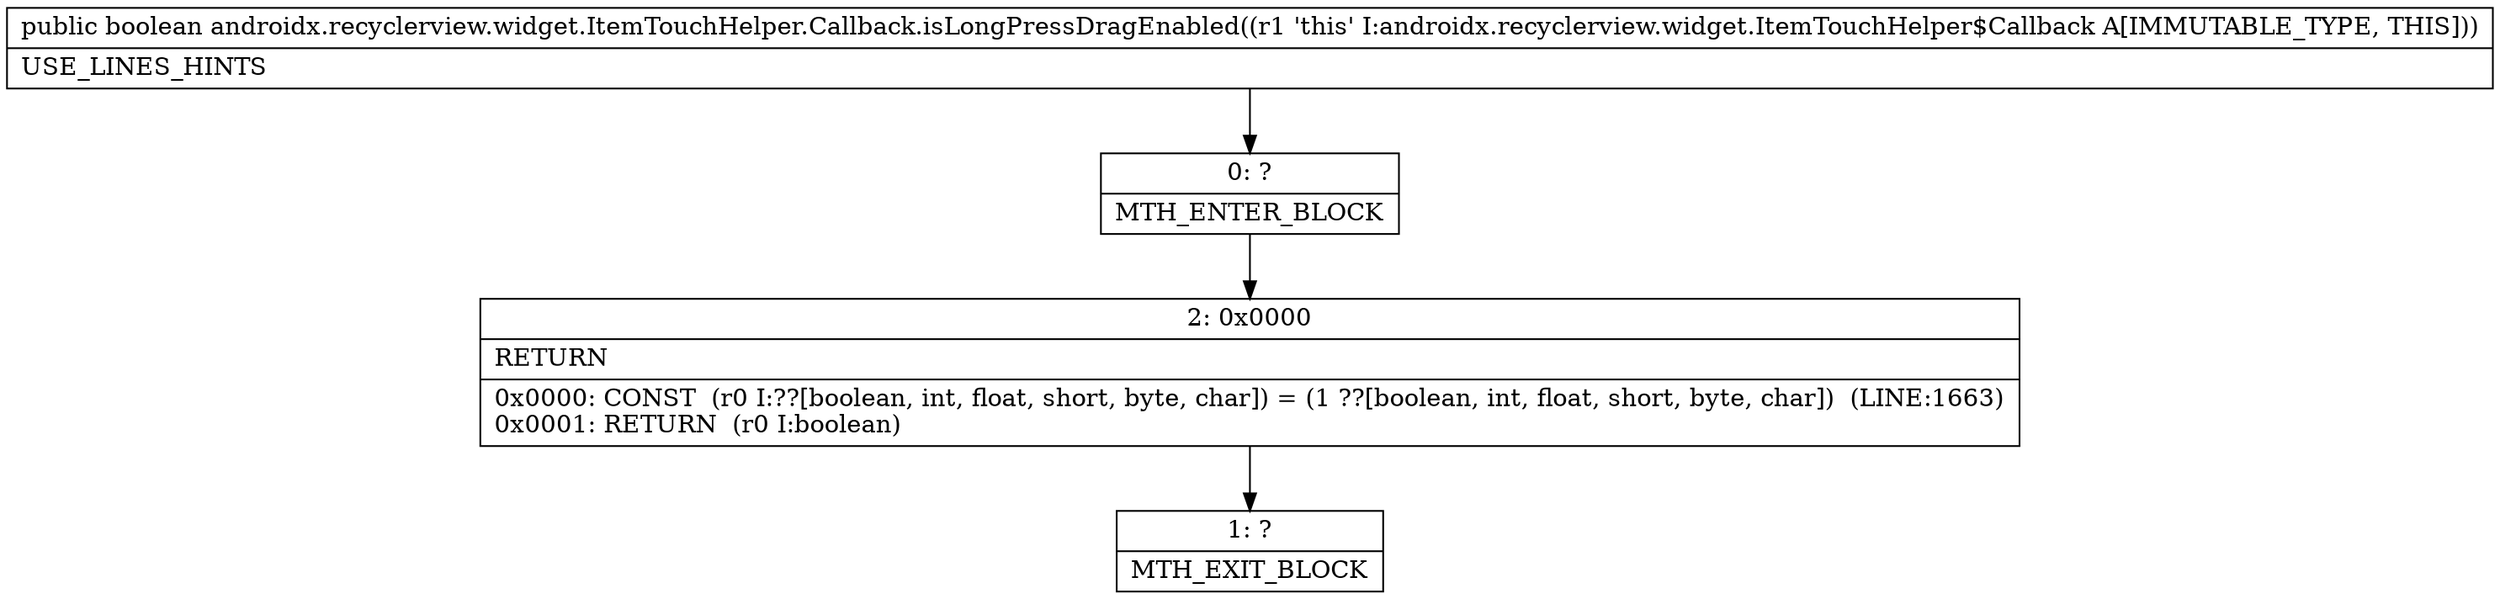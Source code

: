 digraph "CFG forandroidx.recyclerview.widget.ItemTouchHelper.Callback.isLongPressDragEnabled()Z" {
Node_0 [shape=record,label="{0\:\ ?|MTH_ENTER_BLOCK\l}"];
Node_2 [shape=record,label="{2\:\ 0x0000|RETURN\l|0x0000: CONST  (r0 I:??[boolean, int, float, short, byte, char]) = (1 ??[boolean, int, float, short, byte, char])  (LINE:1663)\l0x0001: RETURN  (r0 I:boolean) \l}"];
Node_1 [shape=record,label="{1\:\ ?|MTH_EXIT_BLOCK\l}"];
MethodNode[shape=record,label="{public boolean androidx.recyclerview.widget.ItemTouchHelper.Callback.isLongPressDragEnabled((r1 'this' I:androidx.recyclerview.widget.ItemTouchHelper$Callback A[IMMUTABLE_TYPE, THIS]))  | USE_LINES_HINTS\l}"];
MethodNode -> Node_0;Node_0 -> Node_2;
Node_2 -> Node_1;
}


